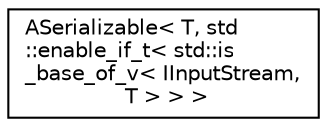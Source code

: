 digraph "Graphical Class Hierarchy"
{
 // LATEX_PDF_SIZE
  edge [fontname="Helvetica",fontsize="10",labelfontname="Helvetica",labelfontsize="10"];
  node [fontname="Helvetica",fontsize="10",shape=record];
  rankdir="LR";
  Node0 [label="ASerializable\< T, std\l::enable_if_t\< std::is\l_base_of_v\< IInputStream,\l T \> \> \>",height=0.2,width=0.4,color="black", fillcolor="white", style="filled",URL="$structASerializable_3_01T_00_01std_1_1enable__if__t_3_01std_1_1is__base__of__v_3_01IInputStream_00_01T_01_4_01_4_01_4.html",tooltip=" "];
}
